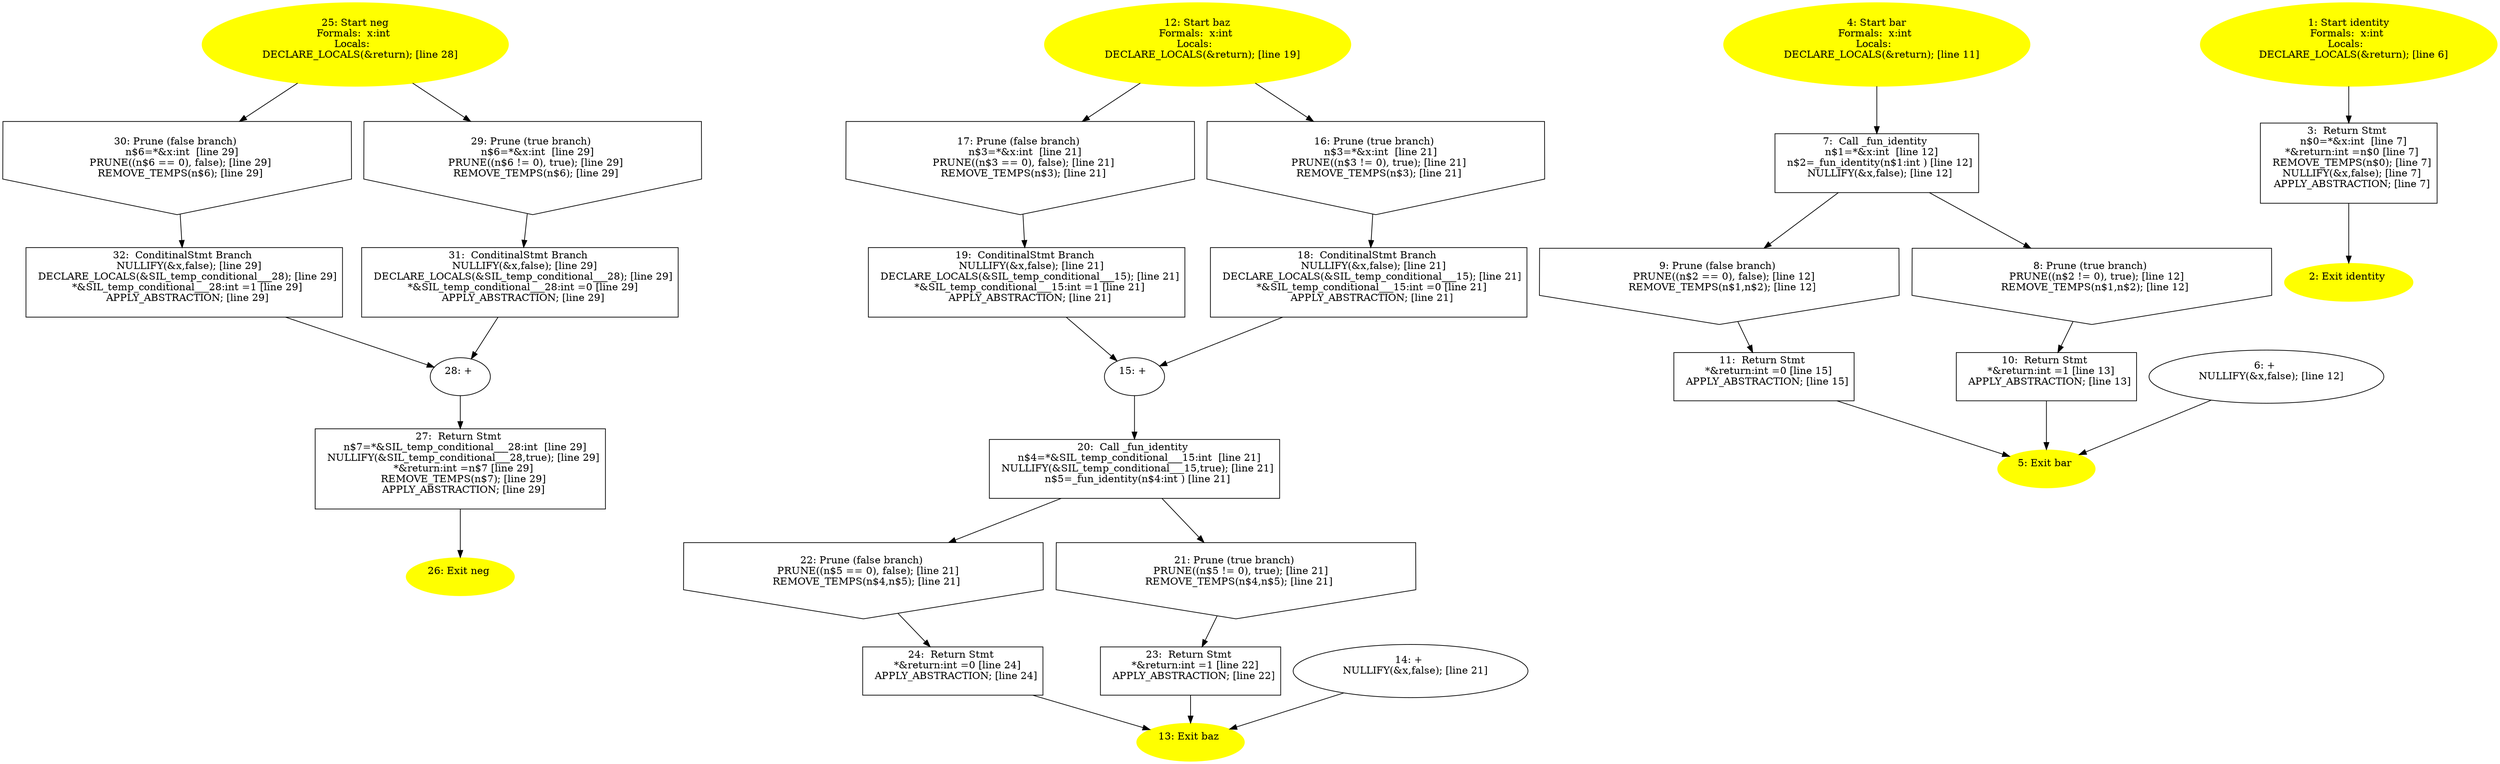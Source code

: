 digraph iCFG {
32 [label="32:  ConditinalStmt Branch \n   NULLIFY(&x,false); [line 29]\n  DECLARE_LOCALS(&SIL_temp_conditional___28); [line 29]\n  *&SIL_temp_conditional___28:int =1 [line 29]\n  APPLY_ABSTRACTION; [line 29]\n " shape="box"]
	

	 32 -> 28 ;
31 [label="31:  ConditinalStmt Branch \n   NULLIFY(&x,false); [line 29]\n  DECLARE_LOCALS(&SIL_temp_conditional___28); [line 29]\n  *&SIL_temp_conditional___28:int =0 [line 29]\n  APPLY_ABSTRACTION; [line 29]\n " shape="box"]
	

	 31 -> 28 ;
30 [label="30: Prune (false branch) \n   n$6=*&x:int  [line 29]\n  PRUNE((n$6 == 0), false); [line 29]\n  REMOVE_TEMPS(n$6); [line 29]\n " shape="invhouse"]
	

	 30 -> 32 ;
29 [label="29: Prune (true branch) \n   n$6=*&x:int  [line 29]\n  PRUNE((n$6 != 0), true); [line 29]\n  REMOVE_TEMPS(n$6); [line 29]\n " shape="invhouse"]
	

	 29 -> 31 ;
28 [label="28: + \n  " ]
	

	 28 -> 27 ;
27 [label="27:  Return Stmt \n   n$7=*&SIL_temp_conditional___28:int  [line 29]\n  NULLIFY(&SIL_temp_conditional___28,true); [line 29]\n  *&return:int =n$7 [line 29]\n  REMOVE_TEMPS(n$7); [line 29]\n  APPLY_ABSTRACTION; [line 29]\n " shape="box"]
	

	 27 -> 26 ;
26 [label="26: Exit neg \n  " color=yellow style=filled]
	

25 [label="25: Start neg\nFormals:  x:int \nLocals:  \n   DECLARE_LOCALS(&return); [line 28]\n " color=yellow style=filled]
	

	 25 -> 29 ;
	 25 -> 30 ;
24 [label="24:  Return Stmt \n   *&return:int =0 [line 24]\n  APPLY_ABSTRACTION; [line 24]\n " shape="box"]
	

	 24 -> 13 ;
23 [label="23:  Return Stmt \n   *&return:int =1 [line 22]\n  APPLY_ABSTRACTION; [line 22]\n " shape="box"]
	

	 23 -> 13 ;
22 [label="22: Prune (false branch) \n   PRUNE((n$5 == 0), false); [line 21]\n  REMOVE_TEMPS(n$4,n$5); [line 21]\n " shape="invhouse"]
	

	 22 -> 24 ;
21 [label="21: Prune (true branch) \n   PRUNE((n$5 != 0), true); [line 21]\n  REMOVE_TEMPS(n$4,n$5); [line 21]\n " shape="invhouse"]
	

	 21 -> 23 ;
20 [label="20:  Call _fun_identity \n   n$4=*&SIL_temp_conditional___15:int  [line 21]\n  NULLIFY(&SIL_temp_conditional___15,true); [line 21]\n  n$5=_fun_identity(n$4:int ) [line 21]\n " shape="box"]
	

	 20 -> 21 ;
	 20 -> 22 ;
19 [label="19:  ConditinalStmt Branch \n   NULLIFY(&x,false); [line 21]\n  DECLARE_LOCALS(&SIL_temp_conditional___15); [line 21]\n  *&SIL_temp_conditional___15:int =1 [line 21]\n  APPLY_ABSTRACTION; [line 21]\n " shape="box"]
	

	 19 -> 15 ;
18 [label="18:  ConditinalStmt Branch \n   NULLIFY(&x,false); [line 21]\n  DECLARE_LOCALS(&SIL_temp_conditional___15); [line 21]\n  *&SIL_temp_conditional___15:int =0 [line 21]\n  APPLY_ABSTRACTION; [line 21]\n " shape="box"]
	

	 18 -> 15 ;
17 [label="17: Prune (false branch) \n   n$3=*&x:int  [line 21]\n  PRUNE((n$3 == 0), false); [line 21]\n  REMOVE_TEMPS(n$3); [line 21]\n " shape="invhouse"]
	

	 17 -> 19 ;
16 [label="16: Prune (true branch) \n   n$3=*&x:int  [line 21]\n  PRUNE((n$3 != 0), true); [line 21]\n  REMOVE_TEMPS(n$3); [line 21]\n " shape="invhouse"]
	

	 16 -> 18 ;
15 [label="15: + \n  " ]
	

	 15 -> 20 ;
14 [label="14: + \n   NULLIFY(&x,false); [line 21]\n " ]
	

	 14 -> 13 ;
13 [label="13: Exit baz \n  " color=yellow style=filled]
	

12 [label="12: Start baz\nFormals:  x:int \nLocals:  \n   DECLARE_LOCALS(&return); [line 19]\n " color=yellow style=filled]
	

	 12 -> 16 ;
	 12 -> 17 ;
11 [label="11:  Return Stmt \n   *&return:int =0 [line 15]\n  APPLY_ABSTRACTION; [line 15]\n " shape="box"]
	

	 11 -> 5 ;
10 [label="10:  Return Stmt \n   *&return:int =1 [line 13]\n  APPLY_ABSTRACTION; [line 13]\n " shape="box"]
	

	 10 -> 5 ;
9 [label="9: Prune (false branch) \n   PRUNE((n$2 == 0), false); [line 12]\n  REMOVE_TEMPS(n$1,n$2); [line 12]\n " shape="invhouse"]
	

	 9 -> 11 ;
8 [label="8: Prune (true branch) \n   PRUNE((n$2 != 0), true); [line 12]\n  REMOVE_TEMPS(n$1,n$2); [line 12]\n " shape="invhouse"]
	

	 8 -> 10 ;
7 [label="7:  Call _fun_identity \n   n$1=*&x:int  [line 12]\n  n$2=_fun_identity(n$1:int ) [line 12]\n  NULLIFY(&x,false); [line 12]\n " shape="box"]
	

	 7 -> 8 ;
	 7 -> 9 ;
6 [label="6: + \n   NULLIFY(&x,false); [line 12]\n " ]
	

	 6 -> 5 ;
5 [label="5: Exit bar \n  " color=yellow style=filled]
	

4 [label="4: Start bar\nFormals:  x:int \nLocals:  \n   DECLARE_LOCALS(&return); [line 11]\n " color=yellow style=filled]
	

	 4 -> 7 ;
3 [label="3:  Return Stmt \n   n$0=*&x:int  [line 7]\n  *&return:int =n$0 [line 7]\n  REMOVE_TEMPS(n$0); [line 7]\n  NULLIFY(&x,false); [line 7]\n  APPLY_ABSTRACTION; [line 7]\n " shape="box"]
	

	 3 -> 2 ;
2 [label="2: Exit identity \n  " color=yellow style=filled]
	

1 [label="1: Start identity\nFormals:  x:int \nLocals:  \n   DECLARE_LOCALS(&return); [line 6]\n " color=yellow style=filled]
	

	 1 -> 3 ;
}
